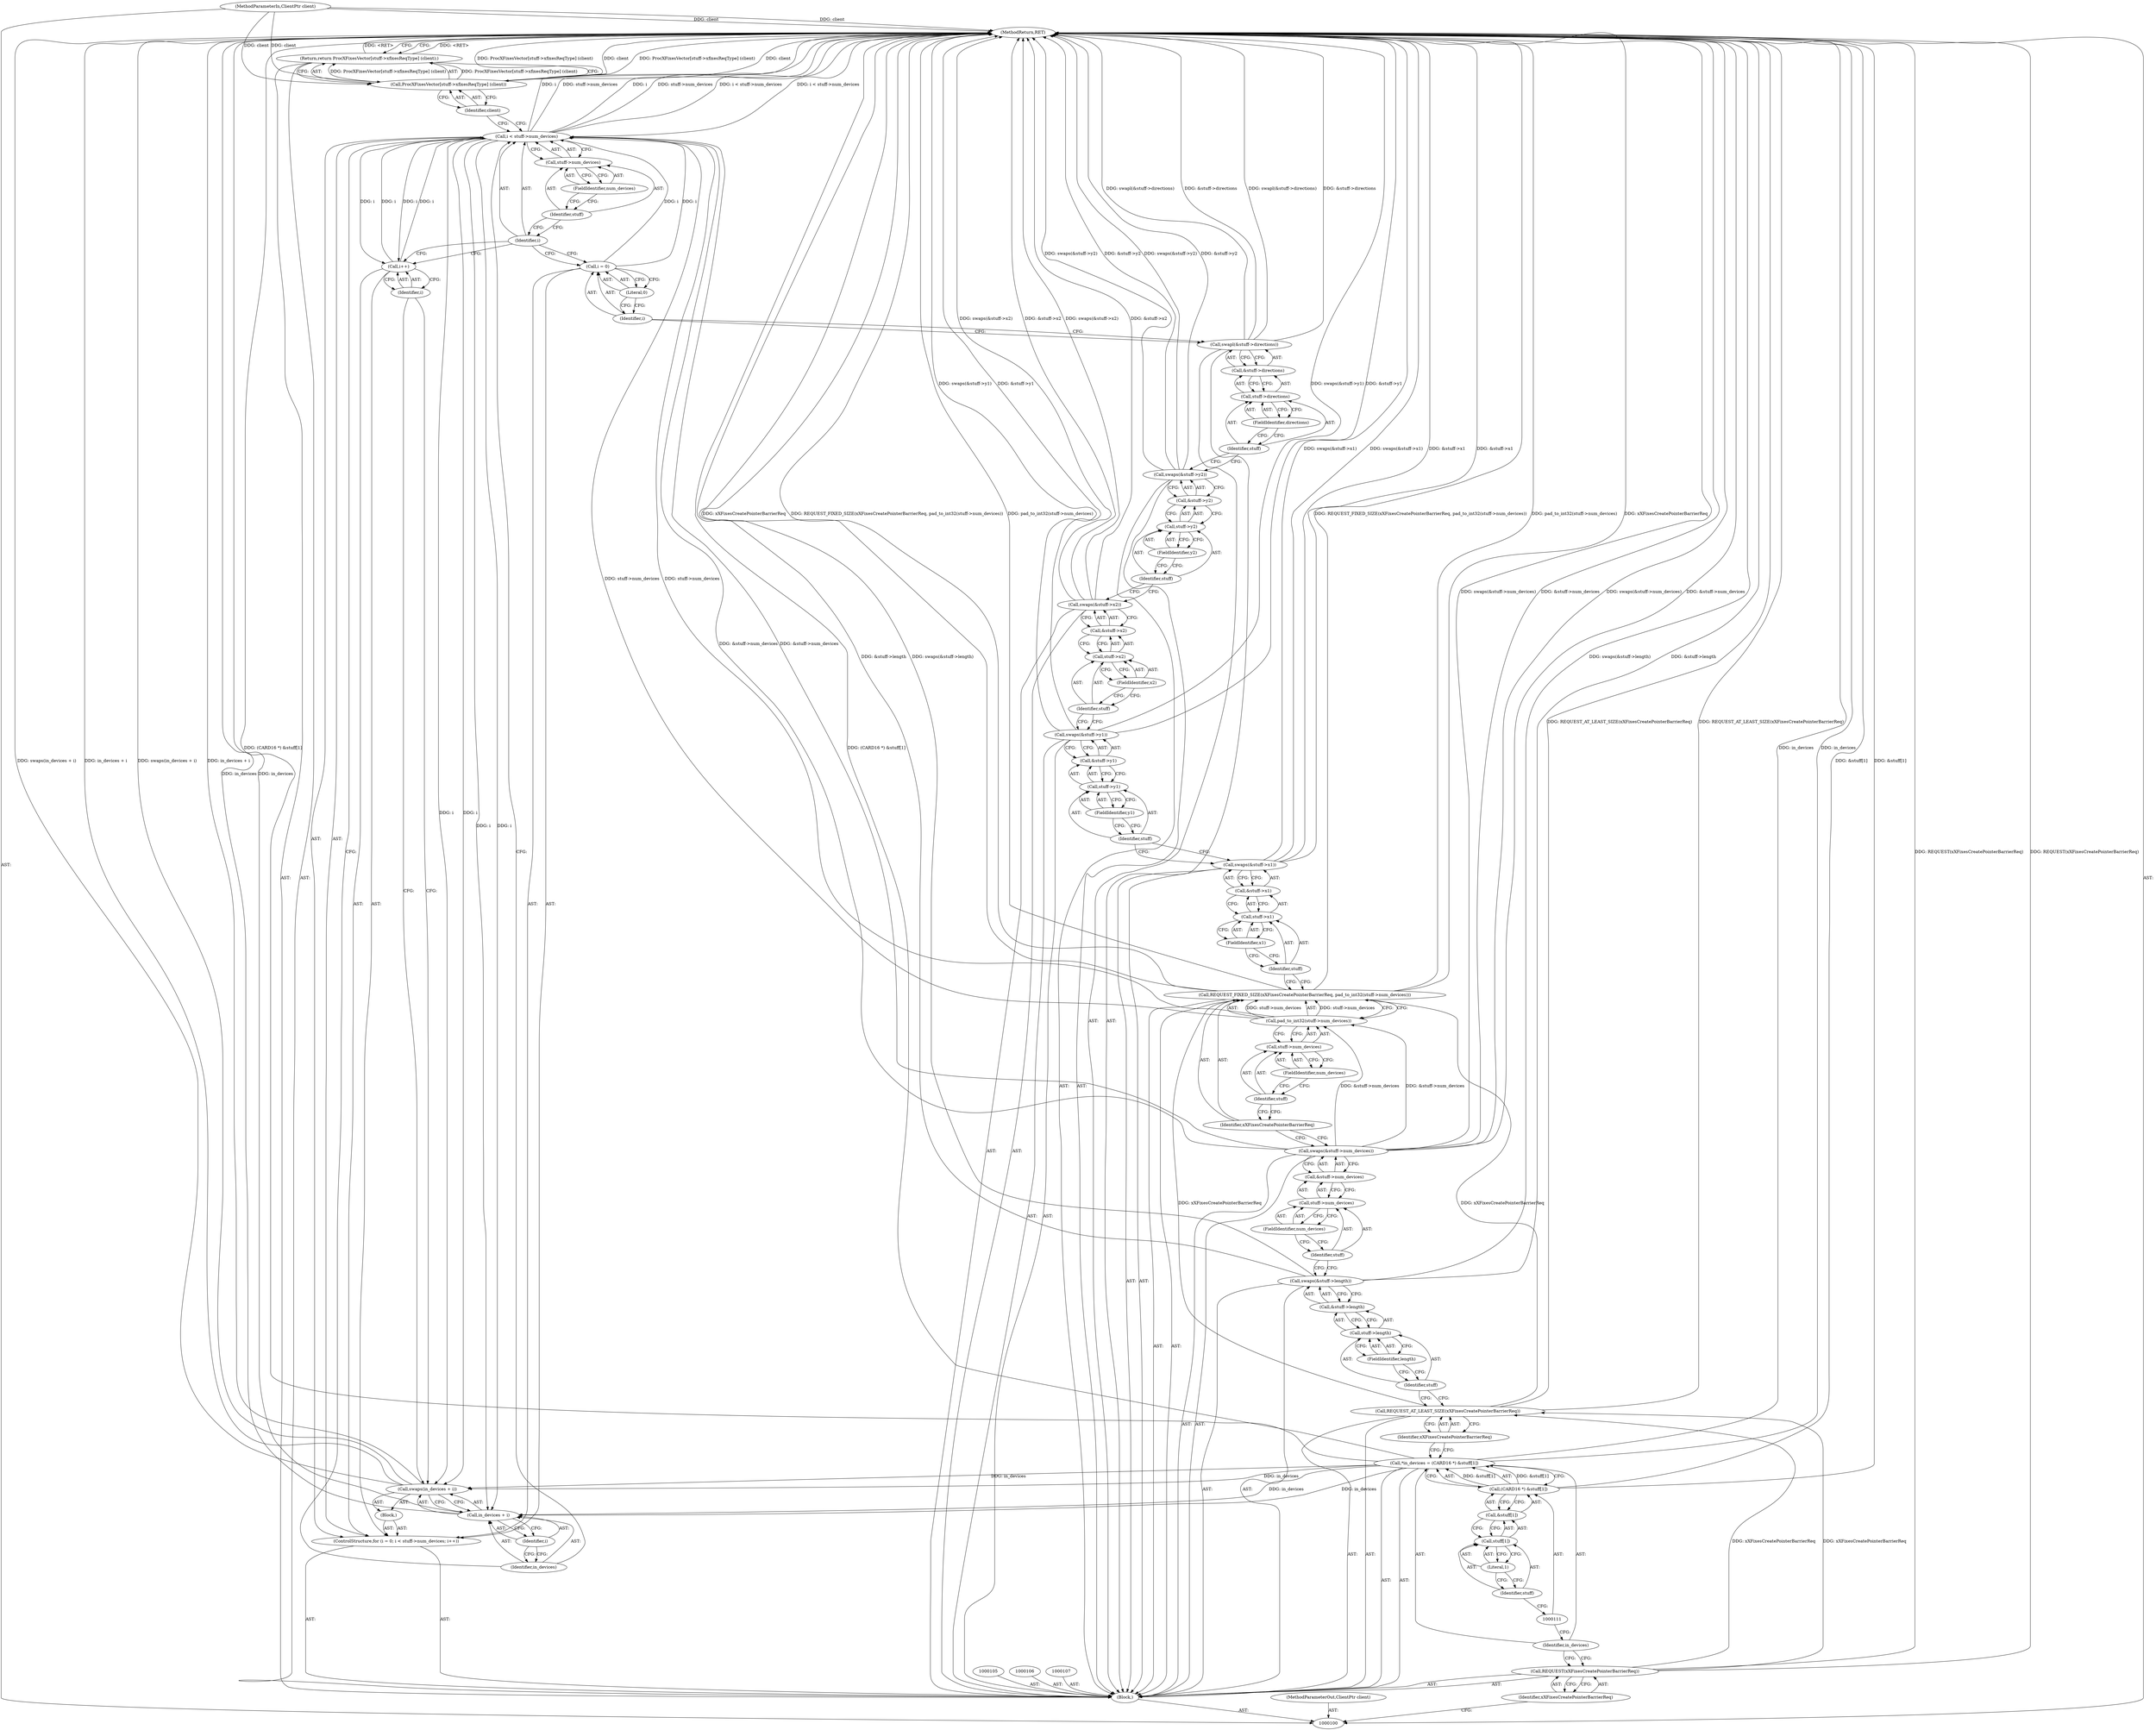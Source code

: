 digraph "0_xserver_55caa8b08c84af2b50fbc936cf334a5a93dd7db5_0" {
"1000178" [label="(MethodReturn,RET)"];
"1000101" [label="(MethodParameterIn,ClientPtr client)"];
"1000252" [label="(MethodParameterOut,ClientPtr client)"];
"1000119" [label="(Call,&stuff->length)"];
"1000120" [label="(Call,stuff->length)"];
"1000121" [label="(Identifier,stuff)"];
"1000122" [label="(FieldIdentifier,length)"];
"1000118" [label="(Call,swaps(&stuff->length))"];
"1000124" [label="(Call,&stuff->num_devices)"];
"1000125" [label="(Call,stuff->num_devices)"];
"1000126" [label="(Identifier,stuff)"];
"1000127" [label="(FieldIdentifier,num_devices)"];
"1000123" [label="(Call,swaps(&stuff->num_devices))"];
"1000129" [label="(Identifier,xXFixesCreatePointerBarrierReq)"];
"1000128" [label="(Call,REQUEST_FIXED_SIZE(xXFixesCreatePointerBarrierReq, pad_to_int32(stuff->num_devices)))"];
"1000130" [label="(Call,pad_to_int32(stuff->num_devices))"];
"1000131" [label="(Call,stuff->num_devices)"];
"1000132" [label="(Identifier,stuff)"];
"1000133" [label="(FieldIdentifier,num_devices)"];
"1000135" [label="(Call,&stuff->x1)"];
"1000136" [label="(Call,stuff->x1)"];
"1000137" [label="(Identifier,stuff)"];
"1000138" [label="(FieldIdentifier,x1)"];
"1000134" [label="(Call,swaps(&stuff->x1))"];
"1000140" [label="(Call,&stuff->y1)"];
"1000141" [label="(Call,stuff->y1)"];
"1000142" [label="(Identifier,stuff)"];
"1000143" [label="(FieldIdentifier,y1)"];
"1000139" [label="(Call,swaps(&stuff->y1))"];
"1000145" [label="(Call,&stuff->x2)"];
"1000146" [label="(Call,stuff->x2)"];
"1000147" [label="(Identifier,stuff)"];
"1000148" [label="(FieldIdentifier,x2)"];
"1000144" [label="(Call,swaps(&stuff->x2))"];
"1000150" [label="(Call,&stuff->y2)"];
"1000151" [label="(Call,stuff->y2)"];
"1000152" [label="(Identifier,stuff)"];
"1000153" [label="(FieldIdentifier,y2)"];
"1000149" [label="(Call,swaps(&stuff->y2))"];
"1000155" [label="(Call,&stuff->directions)"];
"1000156" [label="(Call,stuff->directions)"];
"1000157" [label="(Identifier,stuff)"];
"1000158" [label="(FieldIdentifier,directions)"];
"1000154" [label="(Call,swapl(&stuff->directions))"];
"1000162" [label="(Literal,0)"];
"1000163" [label="(Call,i < stuff->num_devices)"];
"1000164" [label="(Identifier,i)"];
"1000165" [label="(Call,stuff->num_devices)"];
"1000166" [label="(Identifier,stuff)"];
"1000167" [label="(FieldIdentifier,num_devices)"];
"1000159" [label="(ControlStructure,for (i = 0; i < stuff->num_devices; i++))"];
"1000168" [label="(Call,i++)"];
"1000169" [label="(Identifier,i)"];
"1000170" [label="(Block,)"];
"1000160" [label="(Call,i = 0)"];
"1000161" [label="(Identifier,i)"];
"1000172" [label="(Call,in_devices + i)"];
"1000173" [label="(Identifier,in_devices)"];
"1000174" [label="(Identifier,i)"];
"1000171" [label="(Call,swaps(in_devices + i))"];
"1000102" [label="(Block,)"];
"1000176" [label="(Call,ProcXFixesVector[stuff->xfixesReqType] (client))"];
"1000175" [label="(Return,return ProcXFixesVector[stuff->xfixesReqType] (client);)"];
"1000177" [label="(Identifier,client)"];
"1000104" [label="(Identifier,xXFixesCreatePointerBarrierReq)"];
"1000103" [label="(Call,REQUEST(xXFixesCreatePointerBarrierReq))"];
"1000108" [label="(Call,*in_devices = (CARD16 *) &stuff[1])"];
"1000109" [label="(Identifier,in_devices)"];
"1000110" [label="(Call,(CARD16 *) &stuff[1])"];
"1000112" [label="(Call,&stuff[1])"];
"1000113" [label="(Call,stuff[1])"];
"1000114" [label="(Identifier,stuff)"];
"1000115" [label="(Literal,1)"];
"1000117" [label="(Identifier,xXFixesCreatePointerBarrierReq)"];
"1000116" [label="(Call,REQUEST_AT_LEAST_SIZE(xXFixesCreatePointerBarrierReq))"];
"1000178" -> "1000100"  [label="AST: "];
"1000178" -> "1000175"  [label="CFG: "];
"1000171" -> "1000178"  [label="DDG: in_devices + i"];
"1000171" -> "1000178"  [label="DDG: swaps(in_devices + i)"];
"1000139" -> "1000178"  [label="DDG: &stuff->y1"];
"1000139" -> "1000178"  [label="DDG: swaps(&stuff->y1)"];
"1000118" -> "1000178"  [label="DDG: swaps(&stuff->length)"];
"1000118" -> "1000178"  [label="DDG: &stuff->length"];
"1000110" -> "1000178"  [label="DDG: &stuff[1]"];
"1000154" -> "1000178"  [label="DDG: swapl(&stuff->directions)"];
"1000154" -> "1000178"  [label="DDG: &stuff->directions"];
"1000128" -> "1000178"  [label="DDG: REQUEST_FIXED_SIZE(xXFixesCreatePointerBarrierReq, pad_to_int32(stuff->num_devices))"];
"1000128" -> "1000178"  [label="DDG: pad_to_int32(stuff->num_devices)"];
"1000128" -> "1000178"  [label="DDG: xXFixesCreatePointerBarrierReq"];
"1000163" -> "1000178"  [label="DDG: i < stuff->num_devices"];
"1000163" -> "1000178"  [label="DDG: i"];
"1000163" -> "1000178"  [label="DDG: stuff->num_devices"];
"1000116" -> "1000178"  [label="DDG: REQUEST_AT_LEAST_SIZE(xXFixesCreatePointerBarrierReq)"];
"1000108" -> "1000178"  [label="DDG: in_devices"];
"1000108" -> "1000178"  [label="DDG: (CARD16 *) &stuff[1]"];
"1000123" -> "1000178"  [label="DDG: swaps(&stuff->num_devices)"];
"1000123" -> "1000178"  [label="DDG: &stuff->num_devices"];
"1000103" -> "1000178"  [label="DDG: REQUEST(xXFixesCreatePointerBarrierReq)"];
"1000144" -> "1000178"  [label="DDG: swaps(&stuff->x2)"];
"1000144" -> "1000178"  [label="DDG: &stuff->x2"];
"1000134" -> "1000178"  [label="DDG: swaps(&stuff->x1)"];
"1000134" -> "1000178"  [label="DDG: &stuff->x1"];
"1000149" -> "1000178"  [label="DDG: swaps(&stuff->y2)"];
"1000149" -> "1000178"  [label="DDG: &stuff->y2"];
"1000176" -> "1000178"  [label="DDG: ProcXFixesVector[stuff->xfixesReqType] (client)"];
"1000176" -> "1000178"  [label="DDG: client"];
"1000101" -> "1000178"  [label="DDG: client"];
"1000172" -> "1000178"  [label="DDG: in_devices"];
"1000175" -> "1000178"  [label="DDG: <RET>"];
"1000101" -> "1000100"  [label="AST: "];
"1000101" -> "1000178"  [label="DDG: client"];
"1000101" -> "1000176"  [label="DDG: client"];
"1000252" -> "1000100"  [label="AST: "];
"1000119" -> "1000118"  [label="AST: "];
"1000119" -> "1000120"  [label="CFG: "];
"1000120" -> "1000119"  [label="AST: "];
"1000118" -> "1000119"  [label="CFG: "];
"1000120" -> "1000119"  [label="AST: "];
"1000120" -> "1000122"  [label="CFG: "];
"1000121" -> "1000120"  [label="AST: "];
"1000122" -> "1000120"  [label="AST: "];
"1000119" -> "1000120"  [label="CFG: "];
"1000121" -> "1000120"  [label="AST: "];
"1000121" -> "1000116"  [label="CFG: "];
"1000122" -> "1000121"  [label="CFG: "];
"1000122" -> "1000120"  [label="AST: "];
"1000122" -> "1000121"  [label="CFG: "];
"1000120" -> "1000122"  [label="CFG: "];
"1000118" -> "1000102"  [label="AST: "];
"1000118" -> "1000119"  [label="CFG: "];
"1000119" -> "1000118"  [label="AST: "];
"1000126" -> "1000118"  [label="CFG: "];
"1000118" -> "1000178"  [label="DDG: swaps(&stuff->length)"];
"1000118" -> "1000178"  [label="DDG: &stuff->length"];
"1000124" -> "1000123"  [label="AST: "];
"1000124" -> "1000125"  [label="CFG: "];
"1000125" -> "1000124"  [label="AST: "];
"1000123" -> "1000124"  [label="CFG: "];
"1000125" -> "1000124"  [label="AST: "];
"1000125" -> "1000127"  [label="CFG: "];
"1000126" -> "1000125"  [label="AST: "];
"1000127" -> "1000125"  [label="AST: "];
"1000124" -> "1000125"  [label="CFG: "];
"1000126" -> "1000125"  [label="AST: "];
"1000126" -> "1000118"  [label="CFG: "];
"1000127" -> "1000126"  [label="CFG: "];
"1000127" -> "1000125"  [label="AST: "];
"1000127" -> "1000126"  [label="CFG: "];
"1000125" -> "1000127"  [label="CFG: "];
"1000123" -> "1000102"  [label="AST: "];
"1000123" -> "1000124"  [label="CFG: "];
"1000124" -> "1000123"  [label="AST: "];
"1000129" -> "1000123"  [label="CFG: "];
"1000123" -> "1000178"  [label="DDG: swaps(&stuff->num_devices)"];
"1000123" -> "1000178"  [label="DDG: &stuff->num_devices"];
"1000123" -> "1000130"  [label="DDG: &stuff->num_devices"];
"1000123" -> "1000163"  [label="DDG: &stuff->num_devices"];
"1000129" -> "1000128"  [label="AST: "];
"1000129" -> "1000123"  [label="CFG: "];
"1000132" -> "1000129"  [label="CFG: "];
"1000128" -> "1000102"  [label="AST: "];
"1000128" -> "1000130"  [label="CFG: "];
"1000129" -> "1000128"  [label="AST: "];
"1000130" -> "1000128"  [label="AST: "];
"1000137" -> "1000128"  [label="CFG: "];
"1000128" -> "1000178"  [label="DDG: REQUEST_FIXED_SIZE(xXFixesCreatePointerBarrierReq, pad_to_int32(stuff->num_devices))"];
"1000128" -> "1000178"  [label="DDG: pad_to_int32(stuff->num_devices)"];
"1000128" -> "1000178"  [label="DDG: xXFixesCreatePointerBarrierReq"];
"1000116" -> "1000128"  [label="DDG: xXFixesCreatePointerBarrierReq"];
"1000130" -> "1000128"  [label="DDG: stuff->num_devices"];
"1000130" -> "1000128"  [label="AST: "];
"1000130" -> "1000131"  [label="CFG: "];
"1000131" -> "1000130"  [label="AST: "];
"1000128" -> "1000130"  [label="CFG: "];
"1000130" -> "1000128"  [label="DDG: stuff->num_devices"];
"1000123" -> "1000130"  [label="DDG: &stuff->num_devices"];
"1000130" -> "1000163"  [label="DDG: stuff->num_devices"];
"1000131" -> "1000130"  [label="AST: "];
"1000131" -> "1000133"  [label="CFG: "];
"1000132" -> "1000131"  [label="AST: "];
"1000133" -> "1000131"  [label="AST: "];
"1000130" -> "1000131"  [label="CFG: "];
"1000132" -> "1000131"  [label="AST: "];
"1000132" -> "1000129"  [label="CFG: "];
"1000133" -> "1000132"  [label="CFG: "];
"1000133" -> "1000131"  [label="AST: "];
"1000133" -> "1000132"  [label="CFG: "];
"1000131" -> "1000133"  [label="CFG: "];
"1000135" -> "1000134"  [label="AST: "];
"1000135" -> "1000136"  [label="CFG: "];
"1000136" -> "1000135"  [label="AST: "];
"1000134" -> "1000135"  [label="CFG: "];
"1000136" -> "1000135"  [label="AST: "];
"1000136" -> "1000138"  [label="CFG: "];
"1000137" -> "1000136"  [label="AST: "];
"1000138" -> "1000136"  [label="AST: "];
"1000135" -> "1000136"  [label="CFG: "];
"1000137" -> "1000136"  [label="AST: "];
"1000137" -> "1000128"  [label="CFG: "];
"1000138" -> "1000137"  [label="CFG: "];
"1000138" -> "1000136"  [label="AST: "];
"1000138" -> "1000137"  [label="CFG: "];
"1000136" -> "1000138"  [label="CFG: "];
"1000134" -> "1000102"  [label="AST: "];
"1000134" -> "1000135"  [label="CFG: "];
"1000135" -> "1000134"  [label="AST: "];
"1000142" -> "1000134"  [label="CFG: "];
"1000134" -> "1000178"  [label="DDG: swaps(&stuff->x1)"];
"1000134" -> "1000178"  [label="DDG: &stuff->x1"];
"1000140" -> "1000139"  [label="AST: "];
"1000140" -> "1000141"  [label="CFG: "];
"1000141" -> "1000140"  [label="AST: "];
"1000139" -> "1000140"  [label="CFG: "];
"1000141" -> "1000140"  [label="AST: "];
"1000141" -> "1000143"  [label="CFG: "];
"1000142" -> "1000141"  [label="AST: "];
"1000143" -> "1000141"  [label="AST: "];
"1000140" -> "1000141"  [label="CFG: "];
"1000142" -> "1000141"  [label="AST: "];
"1000142" -> "1000134"  [label="CFG: "];
"1000143" -> "1000142"  [label="CFG: "];
"1000143" -> "1000141"  [label="AST: "];
"1000143" -> "1000142"  [label="CFG: "];
"1000141" -> "1000143"  [label="CFG: "];
"1000139" -> "1000102"  [label="AST: "];
"1000139" -> "1000140"  [label="CFG: "];
"1000140" -> "1000139"  [label="AST: "];
"1000147" -> "1000139"  [label="CFG: "];
"1000139" -> "1000178"  [label="DDG: &stuff->y1"];
"1000139" -> "1000178"  [label="DDG: swaps(&stuff->y1)"];
"1000145" -> "1000144"  [label="AST: "];
"1000145" -> "1000146"  [label="CFG: "];
"1000146" -> "1000145"  [label="AST: "];
"1000144" -> "1000145"  [label="CFG: "];
"1000146" -> "1000145"  [label="AST: "];
"1000146" -> "1000148"  [label="CFG: "];
"1000147" -> "1000146"  [label="AST: "];
"1000148" -> "1000146"  [label="AST: "];
"1000145" -> "1000146"  [label="CFG: "];
"1000147" -> "1000146"  [label="AST: "];
"1000147" -> "1000139"  [label="CFG: "];
"1000148" -> "1000147"  [label="CFG: "];
"1000148" -> "1000146"  [label="AST: "];
"1000148" -> "1000147"  [label="CFG: "];
"1000146" -> "1000148"  [label="CFG: "];
"1000144" -> "1000102"  [label="AST: "];
"1000144" -> "1000145"  [label="CFG: "];
"1000145" -> "1000144"  [label="AST: "];
"1000152" -> "1000144"  [label="CFG: "];
"1000144" -> "1000178"  [label="DDG: swaps(&stuff->x2)"];
"1000144" -> "1000178"  [label="DDG: &stuff->x2"];
"1000150" -> "1000149"  [label="AST: "];
"1000150" -> "1000151"  [label="CFG: "];
"1000151" -> "1000150"  [label="AST: "];
"1000149" -> "1000150"  [label="CFG: "];
"1000151" -> "1000150"  [label="AST: "];
"1000151" -> "1000153"  [label="CFG: "];
"1000152" -> "1000151"  [label="AST: "];
"1000153" -> "1000151"  [label="AST: "];
"1000150" -> "1000151"  [label="CFG: "];
"1000152" -> "1000151"  [label="AST: "];
"1000152" -> "1000144"  [label="CFG: "];
"1000153" -> "1000152"  [label="CFG: "];
"1000153" -> "1000151"  [label="AST: "];
"1000153" -> "1000152"  [label="CFG: "];
"1000151" -> "1000153"  [label="CFG: "];
"1000149" -> "1000102"  [label="AST: "];
"1000149" -> "1000150"  [label="CFG: "];
"1000150" -> "1000149"  [label="AST: "];
"1000157" -> "1000149"  [label="CFG: "];
"1000149" -> "1000178"  [label="DDG: swaps(&stuff->y2)"];
"1000149" -> "1000178"  [label="DDG: &stuff->y2"];
"1000155" -> "1000154"  [label="AST: "];
"1000155" -> "1000156"  [label="CFG: "];
"1000156" -> "1000155"  [label="AST: "];
"1000154" -> "1000155"  [label="CFG: "];
"1000156" -> "1000155"  [label="AST: "];
"1000156" -> "1000158"  [label="CFG: "];
"1000157" -> "1000156"  [label="AST: "];
"1000158" -> "1000156"  [label="AST: "];
"1000155" -> "1000156"  [label="CFG: "];
"1000157" -> "1000156"  [label="AST: "];
"1000157" -> "1000149"  [label="CFG: "];
"1000158" -> "1000157"  [label="CFG: "];
"1000158" -> "1000156"  [label="AST: "];
"1000158" -> "1000157"  [label="CFG: "];
"1000156" -> "1000158"  [label="CFG: "];
"1000154" -> "1000102"  [label="AST: "];
"1000154" -> "1000155"  [label="CFG: "];
"1000155" -> "1000154"  [label="AST: "];
"1000161" -> "1000154"  [label="CFG: "];
"1000154" -> "1000178"  [label="DDG: swapl(&stuff->directions)"];
"1000154" -> "1000178"  [label="DDG: &stuff->directions"];
"1000162" -> "1000160"  [label="AST: "];
"1000162" -> "1000161"  [label="CFG: "];
"1000160" -> "1000162"  [label="CFG: "];
"1000163" -> "1000159"  [label="AST: "];
"1000163" -> "1000165"  [label="CFG: "];
"1000164" -> "1000163"  [label="AST: "];
"1000165" -> "1000163"  [label="AST: "];
"1000173" -> "1000163"  [label="CFG: "];
"1000177" -> "1000163"  [label="CFG: "];
"1000163" -> "1000178"  [label="DDG: i < stuff->num_devices"];
"1000163" -> "1000178"  [label="DDG: i"];
"1000163" -> "1000178"  [label="DDG: stuff->num_devices"];
"1000168" -> "1000163"  [label="DDG: i"];
"1000160" -> "1000163"  [label="DDG: i"];
"1000130" -> "1000163"  [label="DDG: stuff->num_devices"];
"1000123" -> "1000163"  [label="DDG: &stuff->num_devices"];
"1000163" -> "1000168"  [label="DDG: i"];
"1000163" -> "1000171"  [label="DDG: i"];
"1000163" -> "1000172"  [label="DDG: i"];
"1000164" -> "1000163"  [label="AST: "];
"1000164" -> "1000160"  [label="CFG: "];
"1000164" -> "1000168"  [label="CFG: "];
"1000166" -> "1000164"  [label="CFG: "];
"1000165" -> "1000163"  [label="AST: "];
"1000165" -> "1000167"  [label="CFG: "];
"1000166" -> "1000165"  [label="AST: "];
"1000167" -> "1000165"  [label="AST: "];
"1000163" -> "1000165"  [label="CFG: "];
"1000166" -> "1000165"  [label="AST: "];
"1000166" -> "1000164"  [label="CFG: "];
"1000167" -> "1000166"  [label="CFG: "];
"1000167" -> "1000165"  [label="AST: "];
"1000167" -> "1000166"  [label="CFG: "];
"1000165" -> "1000167"  [label="CFG: "];
"1000159" -> "1000102"  [label="AST: "];
"1000160" -> "1000159"  [label="AST: "];
"1000163" -> "1000159"  [label="AST: "];
"1000168" -> "1000159"  [label="AST: "];
"1000170" -> "1000159"  [label="AST: "];
"1000168" -> "1000159"  [label="AST: "];
"1000168" -> "1000169"  [label="CFG: "];
"1000169" -> "1000168"  [label="AST: "];
"1000164" -> "1000168"  [label="CFG: "];
"1000168" -> "1000163"  [label="DDG: i"];
"1000163" -> "1000168"  [label="DDG: i"];
"1000169" -> "1000168"  [label="AST: "];
"1000169" -> "1000171"  [label="CFG: "];
"1000168" -> "1000169"  [label="CFG: "];
"1000170" -> "1000159"  [label="AST: "];
"1000171" -> "1000170"  [label="AST: "];
"1000160" -> "1000159"  [label="AST: "];
"1000160" -> "1000162"  [label="CFG: "];
"1000161" -> "1000160"  [label="AST: "];
"1000162" -> "1000160"  [label="AST: "];
"1000164" -> "1000160"  [label="CFG: "];
"1000160" -> "1000163"  [label="DDG: i"];
"1000161" -> "1000160"  [label="AST: "];
"1000161" -> "1000154"  [label="CFG: "];
"1000162" -> "1000161"  [label="CFG: "];
"1000172" -> "1000171"  [label="AST: "];
"1000172" -> "1000174"  [label="CFG: "];
"1000173" -> "1000172"  [label="AST: "];
"1000174" -> "1000172"  [label="AST: "];
"1000171" -> "1000172"  [label="CFG: "];
"1000172" -> "1000178"  [label="DDG: in_devices"];
"1000108" -> "1000172"  [label="DDG: in_devices"];
"1000163" -> "1000172"  [label="DDG: i"];
"1000173" -> "1000172"  [label="AST: "];
"1000173" -> "1000163"  [label="CFG: "];
"1000174" -> "1000173"  [label="CFG: "];
"1000174" -> "1000172"  [label="AST: "];
"1000174" -> "1000173"  [label="CFG: "];
"1000172" -> "1000174"  [label="CFG: "];
"1000171" -> "1000170"  [label="AST: "];
"1000171" -> "1000172"  [label="CFG: "];
"1000172" -> "1000171"  [label="AST: "];
"1000169" -> "1000171"  [label="CFG: "];
"1000171" -> "1000178"  [label="DDG: in_devices + i"];
"1000171" -> "1000178"  [label="DDG: swaps(in_devices + i)"];
"1000108" -> "1000171"  [label="DDG: in_devices"];
"1000163" -> "1000171"  [label="DDG: i"];
"1000102" -> "1000100"  [label="AST: "];
"1000103" -> "1000102"  [label="AST: "];
"1000105" -> "1000102"  [label="AST: "];
"1000106" -> "1000102"  [label="AST: "];
"1000107" -> "1000102"  [label="AST: "];
"1000108" -> "1000102"  [label="AST: "];
"1000116" -> "1000102"  [label="AST: "];
"1000118" -> "1000102"  [label="AST: "];
"1000123" -> "1000102"  [label="AST: "];
"1000128" -> "1000102"  [label="AST: "];
"1000134" -> "1000102"  [label="AST: "];
"1000139" -> "1000102"  [label="AST: "];
"1000144" -> "1000102"  [label="AST: "];
"1000149" -> "1000102"  [label="AST: "];
"1000154" -> "1000102"  [label="AST: "];
"1000159" -> "1000102"  [label="AST: "];
"1000175" -> "1000102"  [label="AST: "];
"1000176" -> "1000175"  [label="AST: "];
"1000176" -> "1000177"  [label="CFG: "];
"1000177" -> "1000176"  [label="AST: "];
"1000175" -> "1000176"  [label="CFG: "];
"1000176" -> "1000178"  [label="DDG: ProcXFixesVector[stuff->xfixesReqType] (client)"];
"1000176" -> "1000178"  [label="DDG: client"];
"1000176" -> "1000175"  [label="DDG: ProcXFixesVector[stuff->xfixesReqType] (client)"];
"1000101" -> "1000176"  [label="DDG: client"];
"1000175" -> "1000102"  [label="AST: "];
"1000175" -> "1000176"  [label="CFG: "];
"1000176" -> "1000175"  [label="AST: "];
"1000178" -> "1000175"  [label="CFG: "];
"1000175" -> "1000178"  [label="DDG: <RET>"];
"1000176" -> "1000175"  [label="DDG: ProcXFixesVector[stuff->xfixesReqType] (client)"];
"1000177" -> "1000176"  [label="AST: "];
"1000177" -> "1000163"  [label="CFG: "];
"1000176" -> "1000177"  [label="CFG: "];
"1000104" -> "1000103"  [label="AST: "];
"1000104" -> "1000100"  [label="CFG: "];
"1000103" -> "1000104"  [label="CFG: "];
"1000103" -> "1000102"  [label="AST: "];
"1000103" -> "1000104"  [label="CFG: "];
"1000104" -> "1000103"  [label="AST: "];
"1000109" -> "1000103"  [label="CFG: "];
"1000103" -> "1000178"  [label="DDG: REQUEST(xXFixesCreatePointerBarrierReq)"];
"1000103" -> "1000116"  [label="DDG: xXFixesCreatePointerBarrierReq"];
"1000108" -> "1000102"  [label="AST: "];
"1000108" -> "1000110"  [label="CFG: "];
"1000109" -> "1000108"  [label="AST: "];
"1000110" -> "1000108"  [label="AST: "];
"1000117" -> "1000108"  [label="CFG: "];
"1000108" -> "1000178"  [label="DDG: in_devices"];
"1000108" -> "1000178"  [label="DDG: (CARD16 *) &stuff[1]"];
"1000110" -> "1000108"  [label="DDG: &stuff[1]"];
"1000108" -> "1000171"  [label="DDG: in_devices"];
"1000108" -> "1000172"  [label="DDG: in_devices"];
"1000109" -> "1000108"  [label="AST: "];
"1000109" -> "1000103"  [label="CFG: "];
"1000111" -> "1000109"  [label="CFG: "];
"1000110" -> "1000108"  [label="AST: "];
"1000110" -> "1000112"  [label="CFG: "];
"1000111" -> "1000110"  [label="AST: "];
"1000112" -> "1000110"  [label="AST: "];
"1000108" -> "1000110"  [label="CFG: "];
"1000110" -> "1000178"  [label="DDG: &stuff[1]"];
"1000110" -> "1000108"  [label="DDG: &stuff[1]"];
"1000112" -> "1000110"  [label="AST: "];
"1000112" -> "1000113"  [label="CFG: "];
"1000113" -> "1000112"  [label="AST: "];
"1000110" -> "1000112"  [label="CFG: "];
"1000113" -> "1000112"  [label="AST: "];
"1000113" -> "1000115"  [label="CFG: "];
"1000114" -> "1000113"  [label="AST: "];
"1000115" -> "1000113"  [label="AST: "];
"1000112" -> "1000113"  [label="CFG: "];
"1000114" -> "1000113"  [label="AST: "];
"1000114" -> "1000111"  [label="CFG: "];
"1000115" -> "1000114"  [label="CFG: "];
"1000115" -> "1000113"  [label="AST: "];
"1000115" -> "1000114"  [label="CFG: "];
"1000113" -> "1000115"  [label="CFG: "];
"1000117" -> "1000116"  [label="AST: "];
"1000117" -> "1000108"  [label="CFG: "];
"1000116" -> "1000117"  [label="CFG: "];
"1000116" -> "1000102"  [label="AST: "];
"1000116" -> "1000117"  [label="CFG: "];
"1000117" -> "1000116"  [label="AST: "];
"1000121" -> "1000116"  [label="CFG: "];
"1000116" -> "1000178"  [label="DDG: REQUEST_AT_LEAST_SIZE(xXFixesCreatePointerBarrierReq)"];
"1000103" -> "1000116"  [label="DDG: xXFixesCreatePointerBarrierReq"];
"1000116" -> "1000128"  [label="DDG: xXFixesCreatePointerBarrierReq"];
}
